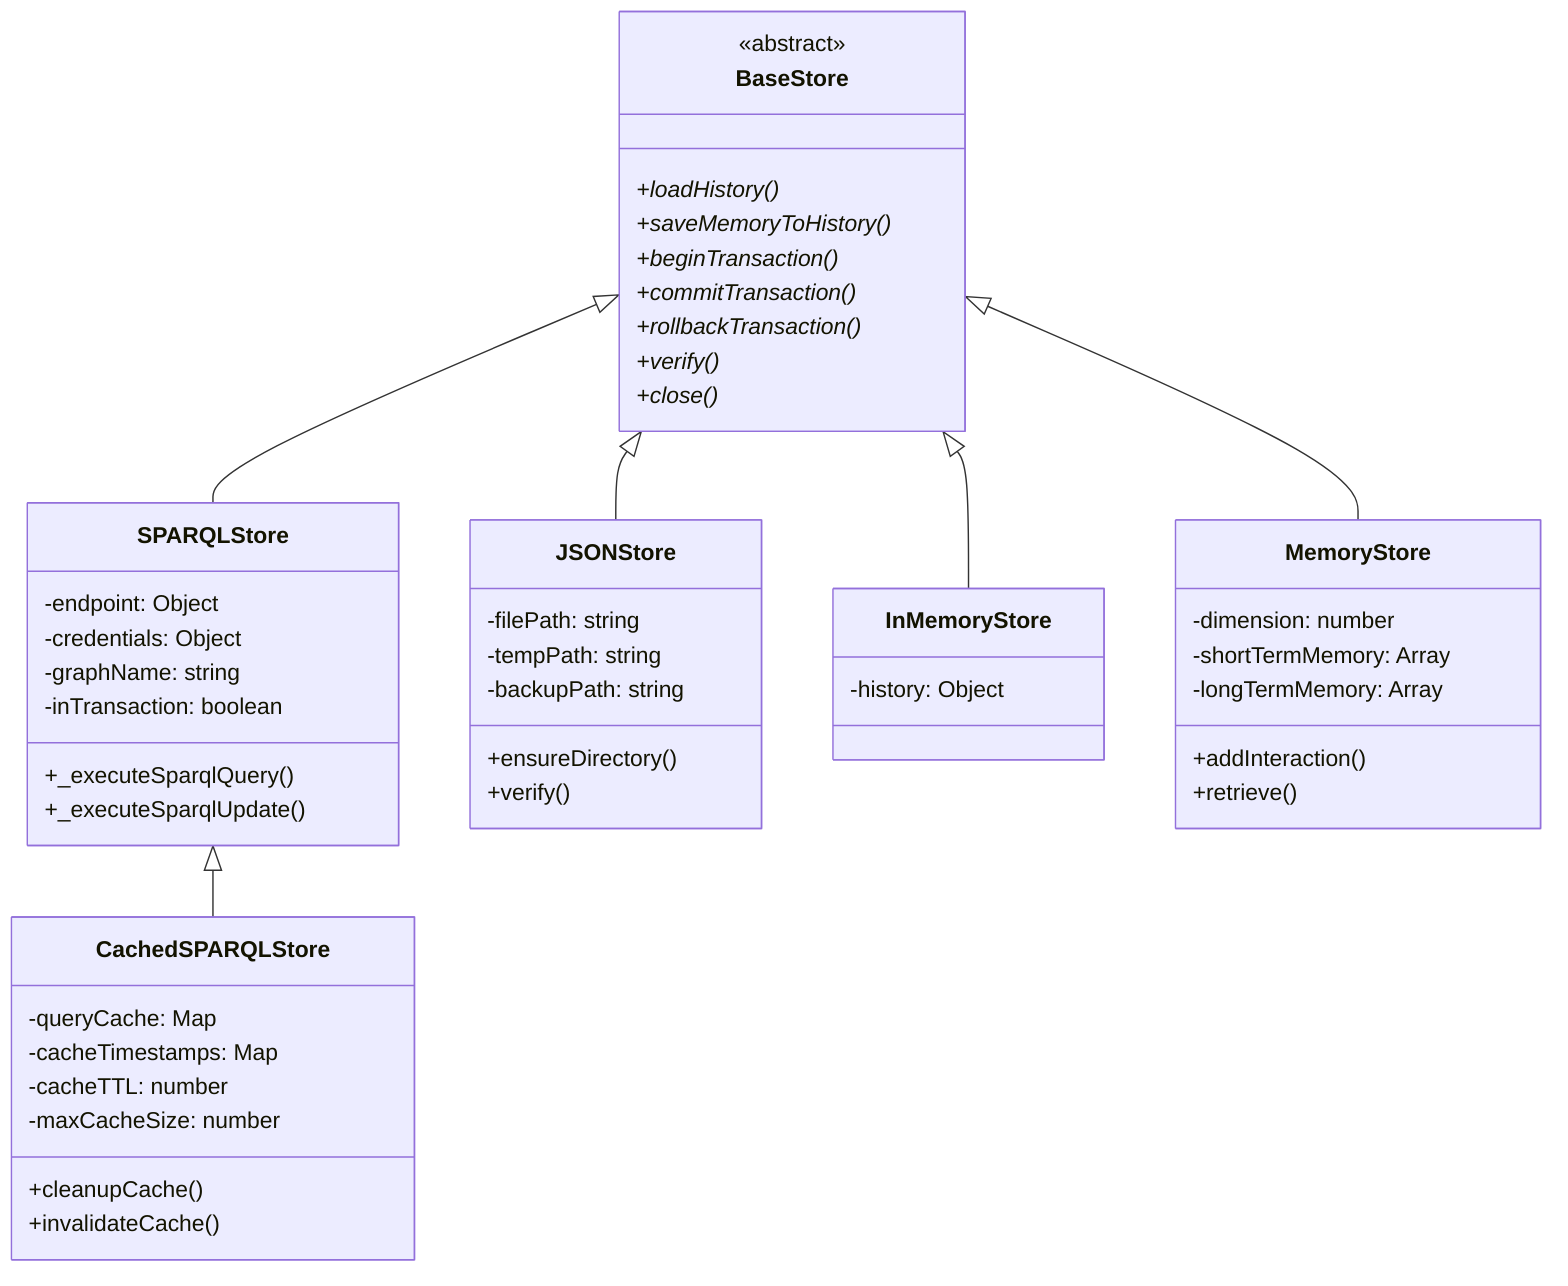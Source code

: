 classDiagram
    class BaseStore {
        <<abstract>>
        +loadHistory()*
        +saveMemoryToHistory()*
        +beginTransaction()*
        +commitTransaction()*
        +rollbackTransaction()*
        +verify()*
        +close()*
    }

    class SPARQLStore {
        -endpoint: Object
        -credentials: Object
        -graphName: string
        -inTransaction: boolean
        +_executeSparqlQuery()
        +_executeSparqlUpdate()
    }

    class CachedSPARQLStore {
        -queryCache: Map
        -cacheTimestamps: Map
        -cacheTTL: number
        -maxCacheSize: number
        +cleanupCache()
        +invalidateCache()
    }

    class JSONStore {
        -filePath: string
        -tempPath: string
        -backupPath: string
        +ensureDirectory()
        +verify()
    }

    class InMemoryStore {
        -history: Object
    }

    class MemoryStore {
        -dimension: number
        -shortTermMemory: Array
        -longTermMemory: Array
        +addInteraction()
        +retrieve()
    }

    BaseStore <|-- SPARQLStore
    SPARQLStore <|-- CachedSPARQLStore
    BaseStore <|-- JSONStore
    BaseStore <|-- InMemoryStore
    BaseStore <|-- MemoryStore